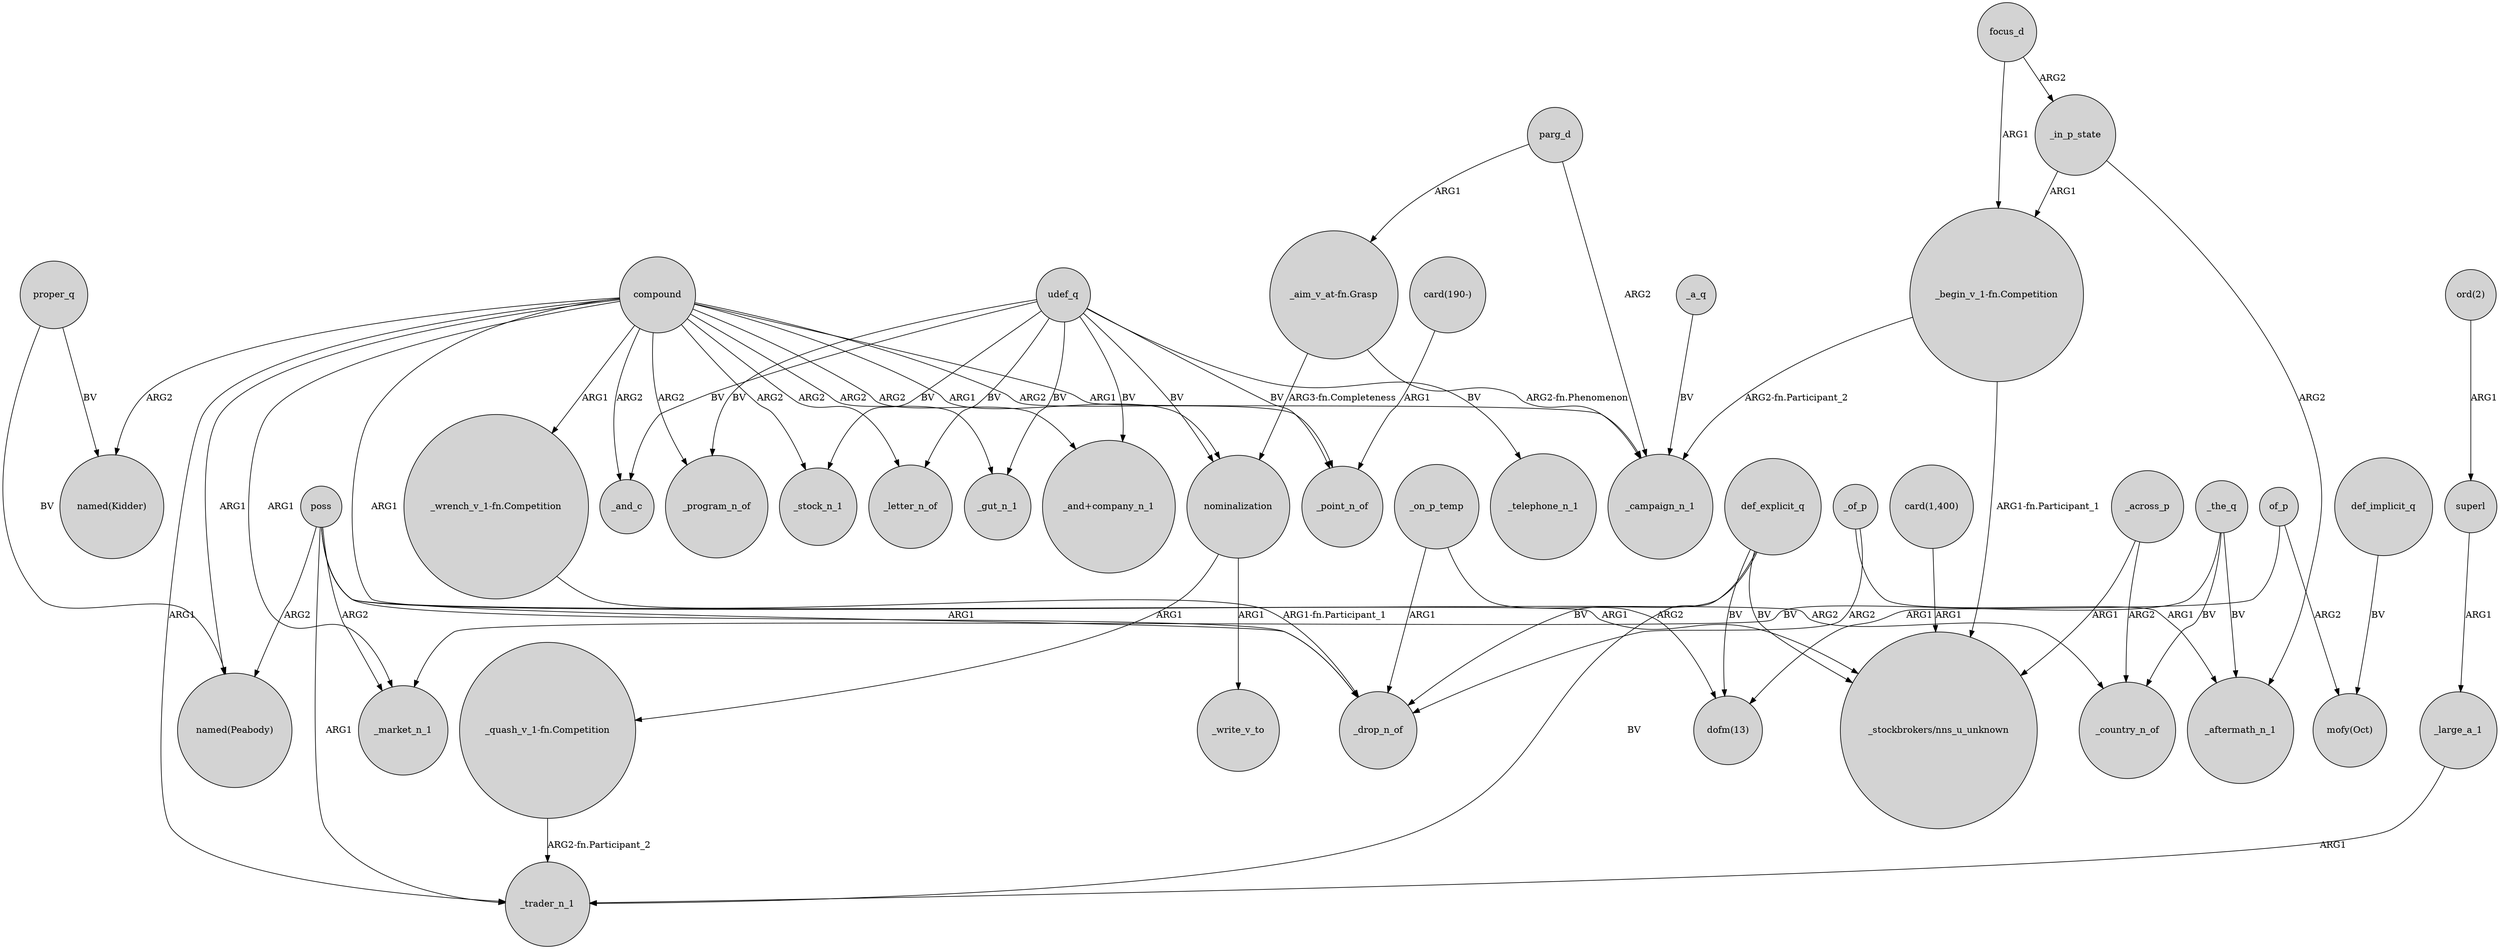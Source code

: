 digraph {
	node [shape=circle style=filled]
	poss -> _trader_n_1 [label=ARG1]
	udef_q -> _telephone_n_1 [label=BV]
	focus_d -> _in_p_state [label=ARG2]
	_on_p_temp -> "dofm(13)" [label=ARG2]
	compound -> "named(Peabody)" [label=ARG1]
	proper_q -> "named(Peabody)" [label=BV]
	nominalization -> "_quash_v_1-fn.Competition" [label=ARG1]
	poss -> _country_n_of [label=ARG2]
	compound -> "_and+company_n_1" [label=ARG2]
	parg_d -> _campaign_n_1 [label=ARG2]
	of_p -> "mofy(Oct)" [label=ARG2]
	compound -> _trader_n_1 [label=ARG1]
	compound -> _point_n_of [label=ARG2]
	udef_q -> nominalization [label=BV]
	compound -> _gut_n_1 [label=ARG2]
	_the_q -> _aftermath_n_1 [label=BV]
	udef_q -> _gut_n_1 [label=BV]
	"_quash_v_1-fn.Competition" -> _trader_n_1 [label="ARG2-fn.Participant_2"]
	"_begin_v_1-fn.Competition" -> _campaign_n_1 [label="ARG2-fn.Participant_2"]
	"card(190-)" -> _point_n_of [label=ARG1]
	"_begin_v_1-fn.Competition" -> "_stockbrokers/nns_u_unknown" [label="ARG1-fn.Participant_1"]
	def_explicit_q -> "dofm(13)" [label=BV]
	_on_p_temp -> _drop_n_of [label=ARG1]
	of_p -> "dofm(13)" [label=ARG1]
	_in_p_state -> "_begin_v_1-fn.Competition" [label=ARG1]
	_in_p_state -> _aftermath_n_1 [label=ARG2]
	compound -> _and_c [label=ARG2]
	parg_d -> "_aim_v_at-fn.Grasp" [label=ARG1]
	udef_q -> _program_n_of [label=BV]
	_of_p -> _aftermath_n_1 [label=ARG1]
	"_aim_v_at-fn.Grasp" -> _campaign_n_1 [label="ARG2-fn.Phenomenon"]
	_the_q -> _market_n_1 [label=BV]
	compound -> _program_n_of [label=ARG2]
	udef_q -> _and_c [label=BV]
	focus_d -> "_begin_v_1-fn.Competition" [label=ARG1]
	compound -> nominalization [label=ARG1]
	udef_q -> _stock_n_1 [label=BV]
	_large_a_1 -> _trader_n_1 [label=ARG1]
	def_explicit_q -> _trader_n_1 [label=BV]
	def_explicit_q -> "_stockbrokers/nns_u_unknown" [label=BV]
	"card(1,400)" -> "_stockbrokers/nns_u_unknown" [label=ARG1]
	compound -> "named(Kidder)" [label=ARG2]
	udef_q -> _letter_n_of [label=BV]
	_of_p -> _drop_n_of [label=ARG2]
	"ord(2)" -> superl [label=ARG1]
	compound -> _campaign_n_1 [label=ARG1]
	compound -> _stock_n_1 [label=ARG2]
	_the_q -> _country_n_of [label=BV]
	poss -> "named(Peabody)" [label=ARG2]
	poss -> _drop_n_of [label=ARG1]
	_a_q -> _campaign_n_1 [label=BV]
	def_implicit_q -> "mofy(Oct)" [label=BV]
	_across_p -> "_stockbrokers/nns_u_unknown" [label=ARG1]
	"_wrench_v_1-fn.Competition" -> _drop_n_of [label="ARG1-fn.Participant_1"]
	udef_q -> "_and+company_n_1" [label=BV]
	"_aim_v_at-fn.Grasp" -> nominalization [label="ARG3-fn.Completeness"]
	compound -> _letter_n_of [label=ARG2]
	udef_q -> _point_n_of [label=BV]
	compound -> _market_n_1 [label=ARG1]
	nominalization -> _write_v_to [label=ARG1]
	poss -> _market_n_1 [label=ARG2]
	poss -> "_stockbrokers/nns_u_unknown" [label=ARG1]
	compound -> "_wrench_v_1-fn.Competition" [label=ARG1]
	compound -> _drop_n_of [label=ARG1]
	proper_q -> "named(Kidder)" [label=BV]
	superl -> _large_a_1 [label=ARG1]
	_across_p -> _country_n_of [label=ARG2]
	def_explicit_q -> _drop_n_of [label=BV]
}
